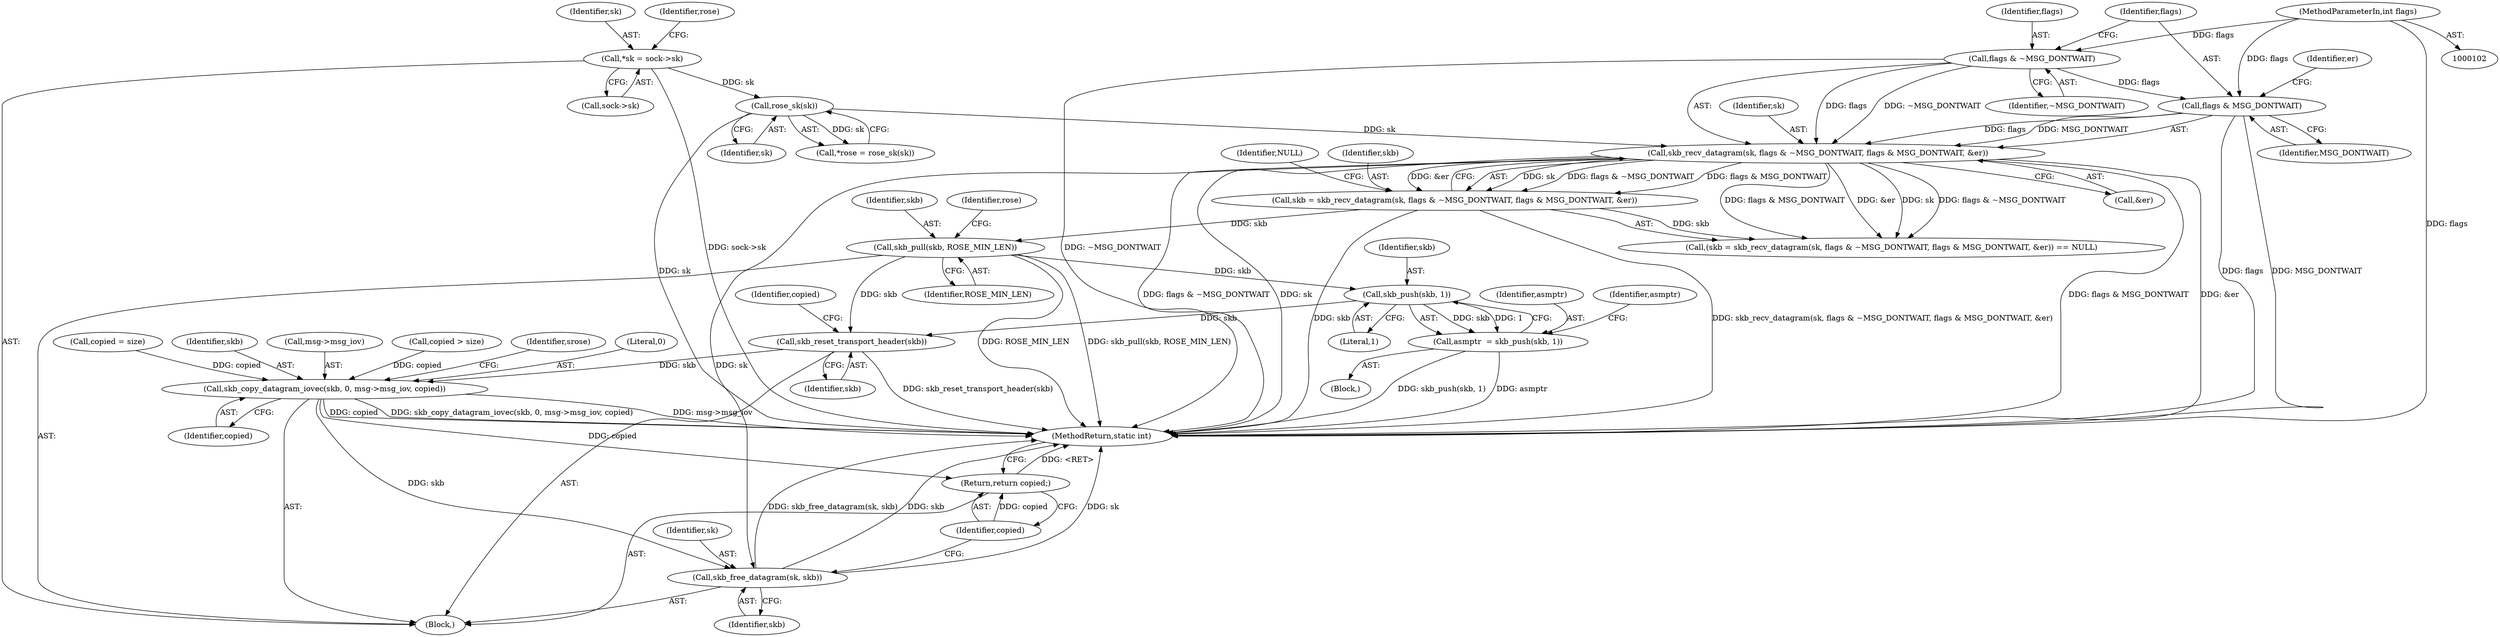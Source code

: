 digraph "0_linux_4a184233f21645cf0b719366210ed445d1024d72@pointer" {
"1000181" [label="(Call,skb_push(skb, 1))"];
"1000171" [label="(Call,skb_pull(skb, ROSE_MIN_LEN))"];
"1000145" [label="(Call,skb = skb_recv_datagram(sk, flags & ~MSG_DONTWAIT, flags & MSG_DONTWAIT, &er))"];
"1000147" [label="(Call,skb_recv_datagram(sk, flags & ~MSG_DONTWAIT, flags & MSG_DONTWAIT, &er))"];
"1000118" [label="(Call,rose_sk(sk))"];
"1000110" [label="(Call,*sk = sock->sk)"];
"1000149" [label="(Call,flags & ~MSG_DONTWAIT)"];
"1000107" [label="(MethodParameterIn,int flags)"];
"1000152" [label="(Call,flags & MSG_DONTWAIT)"];
"1000179" [label="(Call,asmptr  = skb_push(skb, 1))"];
"1000188" [label="(Call,skb_reset_transport_header(skb))"];
"1000208" [label="(Call,skb_copy_datagram_iovec(skb, 0, msg->msg_iov, copied))"];
"1000325" [label="(Call,skb_free_datagram(sk, skb))"];
"1000328" [label="(Return,return copied;)"];
"1000108" [label="(Block,)"];
"1000116" [label="(Call,*rose = rose_sk(sk))"];
"1000208" [label="(Call,skb_copy_datagram_iovec(skb, 0, msg->msg_iov, copied))"];
"1000210" [label="(Literal,0)"];
"1000200" [label="(Call,copied = size)"];
"1000179" [label="(Call,asmptr  = skb_push(skb, 1))"];
"1000181" [label="(Call,skb_push(skb, 1))"];
"1000112" [label="(Call,sock->sk)"];
"1000178" [label="(Block,)"];
"1000171" [label="(Call,skb_pull(skb, ROSE_MIN_LEN))"];
"1000118" [label="(Call,rose_sk(sk))"];
"1000107" [label="(MethodParameterIn,int flags)"];
"1000191" [label="(Identifier,copied)"];
"1000149" [label="(Call,flags & ~MSG_DONTWAIT)"];
"1000188" [label="(Call,skb_reset_transport_header(skb))"];
"1000183" [label="(Literal,1)"];
"1000180" [label="(Identifier,asmptr)"];
"1000186" [label="(Identifier,asmptr)"];
"1000110" [label="(Call,*sk = sock->sk)"];
"1000119" [label="(Identifier,sk)"];
"1000214" [label="(Identifier,copied)"];
"1000325" [label="(Call,skb_free_datagram(sk, skb))"];
"1000151" [label="(Identifier,~MSG_DONTWAIT)"];
"1000176" [label="(Identifier,rose)"];
"1000156" [label="(Identifier,er)"];
"1000329" [label="(Identifier,copied)"];
"1000172" [label="(Identifier,skb)"];
"1000150" [label="(Identifier,flags)"];
"1000182" [label="(Identifier,skb)"];
"1000209" [label="(Identifier,skb)"];
"1000117" [label="(Identifier,rose)"];
"1000327" [label="(Identifier,skb)"];
"1000147" [label="(Call,skb_recv_datagram(sk, flags & ~MSG_DONTWAIT, flags & MSG_DONTWAIT, &er))"];
"1000154" [label="(Identifier,MSG_DONTWAIT)"];
"1000145" [label="(Call,skb = skb_recv_datagram(sk, flags & ~MSG_DONTWAIT, flags & MSG_DONTWAIT, &er))"];
"1000148" [label="(Identifier,sk)"];
"1000152" [label="(Call,flags & MSG_DONTWAIT)"];
"1000211" [label="(Call,msg->msg_iov)"];
"1000196" [label="(Call,copied > size)"];
"1000153" [label="(Identifier,flags)"];
"1000173" [label="(Identifier,ROSE_MIN_LEN)"];
"1000157" [label="(Identifier,NULL)"];
"1000111" [label="(Identifier,sk)"];
"1000144" [label="(Call,(skb = skb_recv_datagram(sk, flags & ~MSG_DONTWAIT, flags & MSG_DONTWAIT, &er)) == NULL)"];
"1000326" [label="(Identifier,sk)"];
"1000146" [label="(Identifier,skb)"];
"1000189" [label="(Identifier,skb)"];
"1000217" [label="(Identifier,srose)"];
"1000330" [label="(MethodReturn,static int)"];
"1000328" [label="(Return,return copied;)"];
"1000155" [label="(Call,&er)"];
"1000181" -> "1000179"  [label="AST: "];
"1000181" -> "1000183"  [label="CFG: "];
"1000182" -> "1000181"  [label="AST: "];
"1000183" -> "1000181"  [label="AST: "];
"1000179" -> "1000181"  [label="CFG: "];
"1000181" -> "1000179"  [label="DDG: skb"];
"1000181" -> "1000179"  [label="DDG: 1"];
"1000171" -> "1000181"  [label="DDG: skb"];
"1000181" -> "1000188"  [label="DDG: skb"];
"1000171" -> "1000108"  [label="AST: "];
"1000171" -> "1000173"  [label="CFG: "];
"1000172" -> "1000171"  [label="AST: "];
"1000173" -> "1000171"  [label="AST: "];
"1000176" -> "1000171"  [label="CFG: "];
"1000171" -> "1000330"  [label="DDG: ROSE_MIN_LEN"];
"1000171" -> "1000330"  [label="DDG: skb_pull(skb, ROSE_MIN_LEN)"];
"1000145" -> "1000171"  [label="DDG: skb"];
"1000171" -> "1000188"  [label="DDG: skb"];
"1000145" -> "1000144"  [label="AST: "];
"1000145" -> "1000147"  [label="CFG: "];
"1000146" -> "1000145"  [label="AST: "];
"1000147" -> "1000145"  [label="AST: "];
"1000157" -> "1000145"  [label="CFG: "];
"1000145" -> "1000330"  [label="DDG: skb"];
"1000145" -> "1000330"  [label="DDG: skb_recv_datagram(sk, flags & ~MSG_DONTWAIT, flags & MSG_DONTWAIT, &er)"];
"1000145" -> "1000144"  [label="DDG: skb"];
"1000147" -> "1000145"  [label="DDG: sk"];
"1000147" -> "1000145"  [label="DDG: flags & ~MSG_DONTWAIT"];
"1000147" -> "1000145"  [label="DDG: flags & MSG_DONTWAIT"];
"1000147" -> "1000145"  [label="DDG: &er"];
"1000147" -> "1000155"  [label="CFG: "];
"1000148" -> "1000147"  [label="AST: "];
"1000149" -> "1000147"  [label="AST: "];
"1000152" -> "1000147"  [label="AST: "];
"1000155" -> "1000147"  [label="AST: "];
"1000147" -> "1000330"  [label="DDG: flags & MSG_DONTWAIT"];
"1000147" -> "1000330"  [label="DDG: &er"];
"1000147" -> "1000330"  [label="DDG: flags & ~MSG_DONTWAIT"];
"1000147" -> "1000330"  [label="DDG: sk"];
"1000147" -> "1000144"  [label="DDG: sk"];
"1000147" -> "1000144"  [label="DDG: flags & ~MSG_DONTWAIT"];
"1000147" -> "1000144"  [label="DDG: flags & MSG_DONTWAIT"];
"1000147" -> "1000144"  [label="DDG: &er"];
"1000118" -> "1000147"  [label="DDG: sk"];
"1000149" -> "1000147"  [label="DDG: flags"];
"1000149" -> "1000147"  [label="DDG: ~MSG_DONTWAIT"];
"1000152" -> "1000147"  [label="DDG: flags"];
"1000152" -> "1000147"  [label="DDG: MSG_DONTWAIT"];
"1000147" -> "1000325"  [label="DDG: sk"];
"1000118" -> "1000116"  [label="AST: "];
"1000118" -> "1000119"  [label="CFG: "];
"1000119" -> "1000118"  [label="AST: "];
"1000116" -> "1000118"  [label="CFG: "];
"1000118" -> "1000330"  [label="DDG: sk"];
"1000118" -> "1000116"  [label="DDG: sk"];
"1000110" -> "1000118"  [label="DDG: sk"];
"1000110" -> "1000108"  [label="AST: "];
"1000110" -> "1000112"  [label="CFG: "];
"1000111" -> "1000110"  [label="AST: "];
"1000112" -> "1000110"  [label="AST: "];
"1000117" -> "1000110"  [label="CFG: "];
"1000110" -> "1000330"  [label="DDG: sock->sk"];
"1000149" -> "1000151"  [label="CFG: "];
"1000150" -> "1000149"  [label="AST: "];
"1000151" -> "1000149"  [label="AST: "];
"1000153" -> "1000149"  [label="CFG: "];
"1000149" -> "1000330"  [label="DDG: ~MSG_DONTWAIT"];
"1000107" -> "1000149"  [label="DDG: flags"];
"1000149" -> "1000152"  [label="DDG: flags"];
"1000107" -> "1000102"  [label="AST: "];
"1000107" -> "1000330"  [label="DDG: flags"];
"1000107" -> "1000152"  [label="DDG: flags"];
"1000152" -> "1000154"  [label="CFG: "];
"1000153" -> "1000152"  [label="AST: "];
"1000154" -> "1000152"  [label="AST: "];
"1000156" -> "1000152"  [label="CFG: "];
"1000152" -> "1000330"  [label="DDG: flags"];
"1000152" -> "1000330"  [label="DDG: MSG_DONTWAIT"];
"1000179" -> "1000178"  [label="AST: "];
"1000180" -> "1000179"  [label="AST: "];
"1000186" -> "1000179"  [label="CFG: "];
"1000179" -> "1000330"  [label="DDG: skb_push(skb, 1)"];
"1000179" -> "1000330"  [label="DDG: asmptr"];
"1000188" -> "1000108"  [label="AST: "];
"1000188" -> "1000189"  [label="CFG: "];
"1000189" -> "1000188"  [label="AST: "];
"1000191" -> "1000188"  [label="CFG: "];
"1000188" -> "1000330"  [label="DDG: skb_reset_transport_header(skb)"];
"1000188" -> "1000208"  [label="DDG: skb"];
"1000208" -> "1000108"  [label="AST: "];
"1000208" -> "1000214"  [label="CFG: "];
"1000209" -> "1000208"  [label="AST: "];
"1000210" -> "1000208"  [label="AST: "];
"1000211" -> "1000208"  [label="AST: "];
"1000214" -> "1000208"  [label="AST: "];
"1000217" -> "1000208"  [label="CFG: "];
"1000208" -> "1000330"  [label="DDG: copied"];
"1000208" -> "1000330"  [label="DDG: skb_copy_datagram_iovec(skb, 0, msg->msg_iov, copied)"];
"1000208" -> "1000330"  [label="DDG: msg->msg_iov"];
"1000200" -> "1000208"  [label="DDG: copied"];
"1000196" -> "1000208"  [label="DDG: copied"];
"1000208" -> "1000325"  [label="DDG: skb"];
"1000208" -> "1000328"  [label="DDG: copied"];
"1000325" -> "1000108"  [label="AST: "];
"1000325" -> "1000327"  [label="CFG: "];
"1000326" -> "1000325"  [label="AST: "];
"1000327" -> "1000325"  [label="AST: "];
"1000329" -> "1000325"  [label="CFG: "];
"1000325" -> "1000330"  [label="DDG: sk"];
"1000325" -> "1000330"  [label="DDG: skb_free_datagram(sk, skb)"];
"1000325" -> "1000330"  [label="DDG: skb"];
"1000328" -> "1000108"  [label="AST: "];
"1000328" -> "1000329"  [label="CFG: "];
"1000329" -> "1000328"  [label="AST: "];
"1000330" -> "1000328"  [label="CFG: "];
"1000328" -> "1000330"  [label="DDG: <RET>"];
"1000329" -> "1000328"  [label="DDG: copied"];
}
